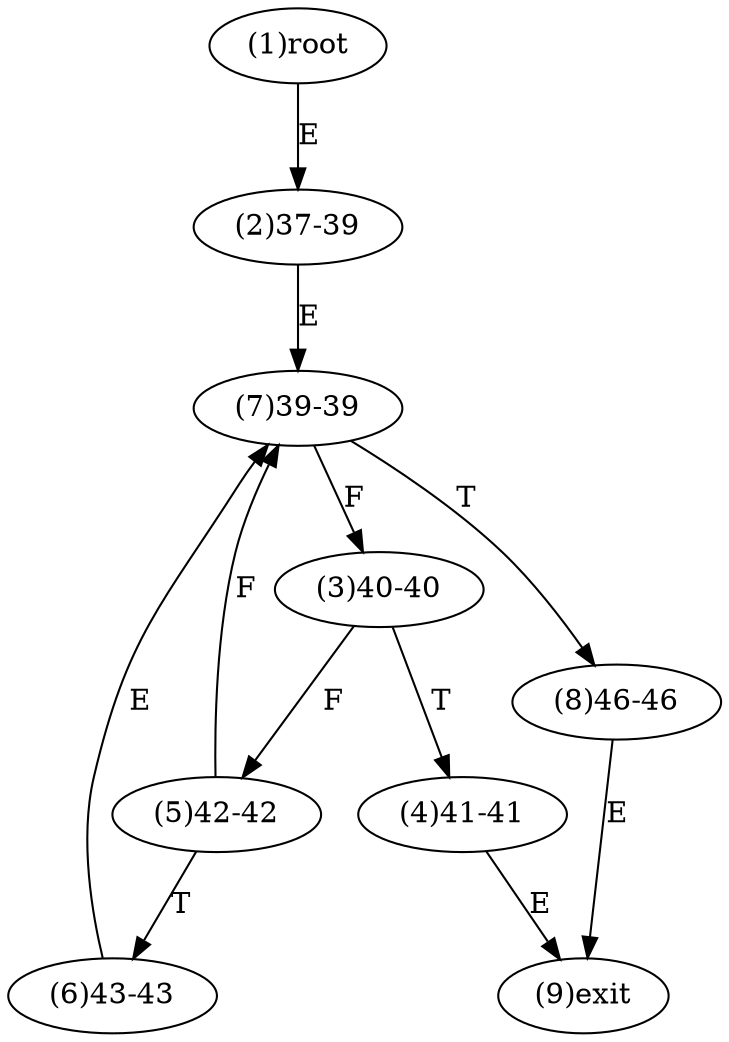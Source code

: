digraph "" { 
1[ label="(1)root"];
2[ label="(2)37-39"];
3[ label="(3)40-40"];
4[ label="(4)41-41"];
5[ label="(5)42-42"];
6[ label="(6)43-43"];
7[ label="(7)39-39"];
8[ label="(8)46-46"];
9[ label="(9)exit"];
1->2[ label="E"];
2->7[ label="E"];
3->5[ label="F"];
3->4[ label="T"];
4->9[ label="E"];
5->7[ label="F"];
5->6[ label="T"];
6->7[ label="E"];
7->3[ label="F"];
7->8[ label="T"];
8->9[ label="E"];
}